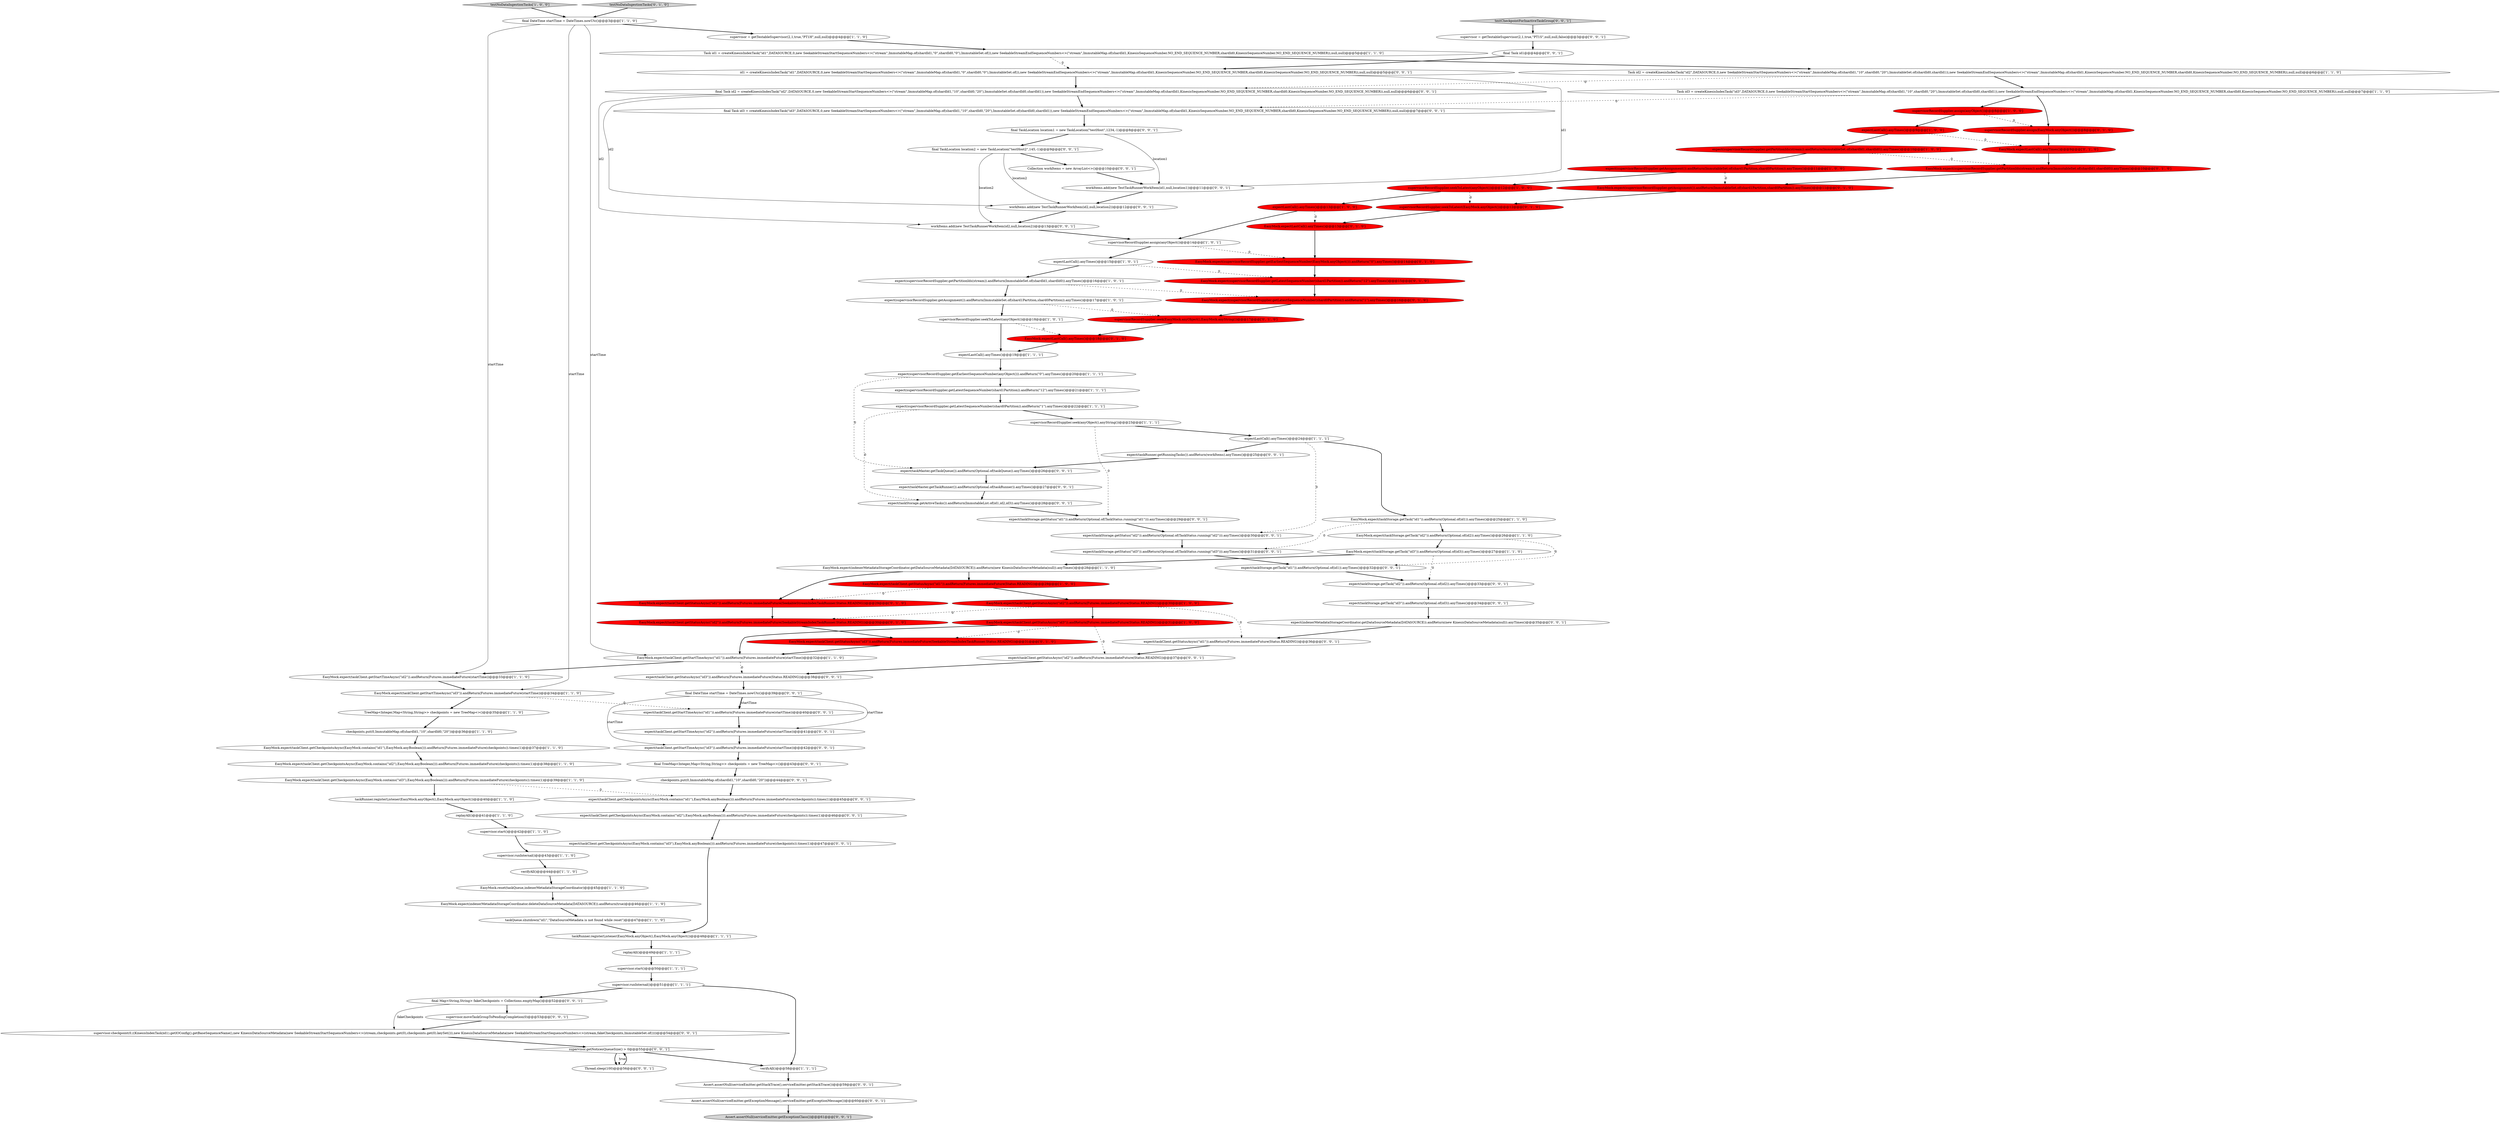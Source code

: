 digraph {
22 [style = filled, label = "expect(supervisorRecordSupplier.getPartitionIds(stream)).andReturn(ImmutableSet.of(shardId1,shardId0)).anyTimes()@@@10@@@['1', '0', '0']", fillcolor = red, shape = ellipse image = "AAA1AAABBB1BBB"];
16 [style = filled, label = "expect(supervisorRecordSupplier.getLatestSequenceNumber(shard1Partition)).andReturn(\"12\").anyTimes()@@@21@@@['1', '1', '1']", fillcolor = white, shape = ellipse image = "AAA0AAABBB1BBB"];
59 [style = filled, label = "EasyMock.expect(taskClient.getStatusAsync(\"id1\")).andReturn(Futures.immediateFuture(SeekableStreamIndexTaskRunner.Status.READING))@@@29@@@['0', '1', '0']", fillcolor = red, shape = ellipse image = "AAA1AAABBB2BBB"];
91 [style = filled, label = "expect(taskClient.getStatusAsync(\"id2\")).andReturn(Futures.immediateFuture(Status.READING))@@@37@@@['0', '0', '1']", fillcolor = white, shape = ellipse image = "AAA0AAABBB3BBB"];
20 [style = filled, label = "EasyMock.expect(taskClient.getCheckpointsAsync(EasyMock.contains(\"id1\"),EasyMock.anyBoolean())).andReturn(Futures.immediateFuture(checkpoints)).times(1)@@@37@@@['1', '1', '0']", fillcolor = white, shape = ellipse image = "AAA0AAABBB1BBB"];
107 [style = filled, label = "final Map<String,String> fakeCheckpoints = Collections.emptyMap()@@@52@@@['0', '0', '1']", fillcolor = white, shape = ellipse image = "AAA0AAABBB3BBB"];
106 [style = filled, label = "expect(taskStorage.getStatus(\"id1\")).andReturn(Optional.of(TaskStatus.running(\"id1\"))).anyTimes()@@@29@@@['0', '0', '1']", fillcolor = white, shape = ellipse image = "AAA0AAABBB3BBB"];
75 [style = filled, label = "expect(taskMaster.getTaskRunner()).andReturn(Optional.of(taskRunner)).anyTimes()@@@27@@@['0', '0', '1']", fillcolor = white, shape = ellipse image = "AAA0AAABBB3BBB"];
101 [style = filled, label = "Assert.assertNull(serviceEmitter.getExceptionMessage(),serviceEmitter.getExceptionMessage())@@@60@@@['0', '0', '1']", fillcolor = white, shape = ellipse image = "AAA0AAABBB3BBB"];
44 [style = filled, label = "testNoDataIngestionTasks['1', '0', '0']", fillcolor = lightgray, shape = diamond image = "AAA0AAABBB1BBB"];
73 [style = filled, label = "Assert.assertNull(serviceEmitter.getStackTrace(),serviceEmitter.getStackTrace())@@@59@@@['0', '0', '1']", fillcolor = white, shape = ellipse image = "AAA0AAABBB3BBB"];
80 [style = filled, label = "final TreeMap<Integer,Map<String,String>> checkpoints = new TreeMap<>()@@@43@@@['0', '0', '1']", fillcolor = white, shape = ellipse image = "AAA0AAABBB3BBB"];
2 [style = filled, label = "taskRunner.registerListener(EasyMock.anyObject(),EasyMock.anyObject())@@@40@@@['1', '1', '0']", fillcolor = white, shape = ellipse image = "AAA0AAABBB1BBB"];
23 [style = filled, label = "EasyMock.reset(taskQueue,indexerMetadataStorageCoordinator)@@@45@@@['1', '1', '0']", fillcolor = white, shape = ellipse image = "AAA0AAABBB1BBB"];
78 [style = filled, label = "final Task id3 = createKinesisIndexTask(\"id3\",DATASOURCE,0,new SeekableStreamStartSequenceNumbers<>(\"stream\",ImmutableMap.of(shardId1,\"10\",shardId0,\"20\"),ImmutableSet.of(shardId0,shardId1)),new SeekableStreamEndSequenceNumbers<>(\"stream\",ImmutableMap.of(shardId1,KinesisSequenceNumber.NO_END_SEQUENCE_NUMBER,shardId0,KinesisSequenceNumber.NO_END_SEQUENCE_NUMBER)),null,null)@@@7@@@['0', '0', '1']", fillcolor = white, shape = ellipse image = "AAA0AAABBB3BBB"];
48 [style = filled, label = "supervisor.start()@@@42@@@['1', '1', '0']", fillcolor = white, shape = ellipse image = "AAA0AAABBB1BBB"];
76 [style = filled, label = "workItems.add(new TestTaskRunnerWorkItem(id1,null,location1))@@@11@@@['0', '0', '1']", fillcolor = white, shape = ellipse image = "AAA0AAABBB3BBB"];
25 [style = filled, label = "EasyMock.expect(taskClient.getCheckpointsAsync(EasyMock.contains(\"id3\"),EasyMock.anyBoolean())).andReturn(Futures.immediateFuture(checkpoints)).times(1)@@@39@@@['1', '1', '0']", fillcolor = white, shape = ellipse image = "AAA0AAABBB1BBB"];
71 [style = filled, label = "expect(taskClient.getCheckpointsAsync(EasyMock.contains(\"id1\"),EasyMock.anyBoolean())).andReturn(Futures.immediateFuture(checkpoints)).times(1)@@@45@@@['0', '0', '1']", fillcolor = white, shape = ellipse image = "AAA0AAABBB3BBB"];
94 [style = filled, label = "expect(taskClient.getStatusAsync(\"id1\")).andReturn(Futures.immediateFuture(Status.READING))@@@36@@@['0', '0', '1']", fillcolor = white, shape = ellipse image = "AAA0AAABBB3BBB"];
62 [style = filled, label = "supervisorRecordSupplier.assign(EasyMock.anyObject())@@@8@@@['0', '1', '0']", fillcolor = red, shape = ellipse image = "AAA1AAABBB2BBB"];
56 [style = filled, label = "EasyMock.expect(supervisorRecordSupplier.getEarliestSequenceNumber(EasyMock.anyObject())).andReturn(\"0\").anyTimes()@@@14@@@['0', '1', '0']", fillcolor = red, shape = ellipse image = "AAA1AAABBB2BBB"];
102 [style = filled, label = "expect(taskStorage.getTask(\"id2\")).andReturn(Optional.of(id2)).anyTimes()@@@33@@@['0', '0', '1']", fillcolor = white, shape = ellipse image = "AAA0AAABBB3BBB"];
46 [style = filled, label = "TreeMap<Integer,Map<String,String>> checkpoints = new TreeMap<>()@@@35@@@['1', '1', '0']", fillcolor = white, shape = ellipse image = "AAA0AAABBB1BBB"];
89 [style = filled, label = "testCheckpointForInactiveTaskGroup['0', '0', '1']", fillcolor = lightgray, shape = diamond image = "AAA0AAABBB3BBB"];
58 [style = filled, label = "EasyMock.expect(supervisorRecordSupplier.getAssignment()).andReturn(ImmutableSet.of(shard1Partition,shard0Partition)).anyTimes()@@@11@@@['0', '1', '0']", fillcolor = red, shape = ellipse image = "AAA1AAABBB2BBB"];
81 [style = filled, label = "supervisor.moveTaskGroupToPendingCompletion(0)@@@53@@@['0', '0', '1']", fillcolor = white, shape = ellipse image = "AAA0AAABBB3BBB"];
42 [style = filled, label = "supervisor.runInternal()@@@43@@@['1', '1', '0']", fillcolor = white, shape = ellipse image = "AAA0AAABBB1BBB"];
90 [style = filled, label = "final DateTime startTime = DateTimes.nowUtc()@@@39@@@['0', '0', '1']", fillcolor = white, shape = ellipse image = "AAA0AAABBB3BBB"];
103 [style = filled, label = "Assert.assertNull(serviceEmitter.getExceptionClass())@@@61@@@['0', '0', '1']", fillcolor = lightgray, shape = ellipse image = "AAA0AAABBB3BBB"];
37 [style = filled, label = "Task id2 = createKinesisIndexTask(\"id2\",DATASOURCE,0,new SeekableStreamStartSequenceNumbers<>(\"stream\",ImmutableMap.of(shardId1,\"10\",shardId0,\"20\"),ImmutableSet.of(shardId0,shardId1)),new SeekableStreamEndSequenceNumbers<>(\"stream\",ImmutableMap.of(shardId1,KinesisSequenceNumber.NO_END_SEQUENCE_NUMBER,shardId0,KinesisSequenceNumber.NO_END_SEQUENCE_NUMBER)),null,null)@@@6@@@['1', '1', '0']", fillcolor = white, shape = ellipse image = "AAA0AAABBB1BBB"];
43 [style = filled, label = "taskQueue.shutdown(\"id1\",\"DataSourceMetadata is not found while reset\")@@@47@@@['1', '1', '0']", fillcolor = white, shape = ellipse image = "AAA0AAABBB1BBB"];
8 [style = filled, label = "expectLastCall().anyTimes()@@@9@@@['1', '0', '0']", fillcolor = red, shape = ellipse image = "AAA1AAABBB1BBB"];
51 [style = filled, label = "EasyMock.expect(supervisorRecordSupplier.getLatestSequenceNumber(shard0Partition)).andReturn(\"1\").anyTimes()@@@16@@@['0', '1', '0']", fillcolor = red, shape = ellipse image = "AAA1AAABBB2BBB"];
63 [style = filled, label = "EasyMock.expect(supervisorRecordSupplier.getLatestSequenceNumber(shard1Partition)).andReturn(\"12\").anyTimes()@@@15@@@['0', '1', '0']", fillcolor = red, shape = ellipse image = "AAA1AAABBB2BBB"];
36 [style = filled, label = "EasyMock.expect(indexerMetadataStorageCoordinator.getDataSourceMetadata(DATASOURCE)).andReturn(new KinesisDataSourceMetadata(null)).anyTimes()@@@28@@@['1', '1', '0']", fillcolor = white, shape = ellipse image = "AAA0AAABBB1BBB"];
100 [style = filled, label = "expect(taskMaster.getTaskQueue()).andReturn(Optional.of(taskQueue)).anyTimes()@@@26@@@['0', '0', '1']", fillcolor = white, shape = ellipse image = "AAA0AAABBB3BBB"];
3 [style = filled, label = "Task id1 = createKinesisIndexTask(\"id1\",DATASOURCE,0,new SeekableStreamStartSequenceNumbers<>(\"stream\",ImmutableMap.of(shardId1,\"0\",shardId0,\"0\"),ImmutableSet.of()),new SeekableStreamEndSequenceNumbers<>(\"stream\",ImmutableMap.of(shardId1,KinesisSequenceNumber.NO_END_SEQUENCE_NUMBER,shardId0,KinesisSequenceNumber.NO_END_SEQUENCE_NUMBER)),null,null)@@@5@@@['1', '1', '0']", fillcolor = white, shape = ellipse image = "AAA0AAABBB1BBB"];
5 [style = filled, label = "supervisorRecordSupplier.seekToLatest(anyObject())@@@18@@@['1', '0', '1']", fillcolor = white, shape = ellipse image = "AAA0AAABBB1BBB"];
11 [style = filled, label = "taskRunner.registerListener(EasyMock.anyObject(),EasyMock.anyObject())@@@48@@@['1', '1', '1']", fillcolor = white, shape = ellipse image = "AAA0AAABBB1BBB"];
47 [style = filled, label = "final DateTime startTime = DateTimes.nowUtc()@@@3@@@['1', '1', '0']", fillcolor = white, shape = ellipse image = "AAA0AAABBB1BBB"];
33 [style = filled, label = "Task id3 = createKinesisIndexTask(\"id3\",DATASOURCE,0,new SeekableStreamStartSequenceNumbers<>(\"stream\",ImmutableMap.of(shardId1,\"10\",shardId0,\"20\"),ImmutableSet.of(shardId0,shardId1)),new SeekableStreamEndSequenceNumbers<>(\"stream\",ImmutableMap.of(shardId1,KinesisSequenceNumber.NO_END_SEQUENCE_NUMBER,shardId0,KinesisSequenceNumber.NO_END_SEQUENCE_NUMBER)),null,null)@@@7@@@['1', '1', '0']", fillcolor = white, shape = ellipse image = "AAA0AAABBB1BBB"];
92 [style = filled, label = "expect(taskRunner.getRunningTasks()).andReturn(workItems).anyTimes()@@@25@@@['0', '0', '1']", fillcolor = white, shape = ellipse image = "AAA0AAABBB3BBB"];
87 [style = filled, label = "final Task id2 = createKinesisIndexTask(\"id2\",DATASOURCE,0,new SeekableStreamStartSequenceNumbers<>(\"stream\",ImmutableMap.of(shardId1,\"10\",shardId0,\"20\"),ImmutableSet.of(shardId0,shardId1)),new SeekableStreamEndSequenceNumbers<>(\"stream\",ImmutableMap.of(shardId1,KinesisSequenceNumber.NO_END_SEQUENCE_NUMBER,shardId0,KinesisSequenceNumber.NO_END_SEQUENCE_NUMBER)),null,null)@@@6@@@['0', '0', '1']", fillcolor = white, shape = ellipse image = "AAA0AAABBB3BBB"];
40 [style = filled, label = "expectLastCall().anyTimes()@@@19@@@['1', '1', '1']", fillcolor = white, shape = ellipse image = "AAA0AAABBB1BBB"];
99 [style = filled, label = "checkpoints.put(0,ImmutableMap.of(shardId1,\"10\",shardId0,\"20\"))@@@44@@@['0', '0', '1']", fillcolor = white, shape = ellipse image = "AAA0AAABBB3BBB"];
104 [style = filled, label = "workItems.add(new TestTaskRunnerWorkItem(id2,null,location2))@@@12@@@['0', '0', '1']", fillcolor = white, shape = ellipse image = "AAA0AAABBB3BBB"];
13 [style = filled, label = "supervisorRecordSupplier.seek(anyObject(),anyString())@@@23@@@['1', '1', '1']", fillcolor = white, shape = ellipse image = "AAA0AAABBB1BBB"];
30 [style = filled, label = "expect(supervisorRecordSupplier.getAssignment()).andReturn(ImmutableSet.of(shard1Partition,shard0Partition)).anyTimes()@@@11@@@['1', '0', '0']", fillcolor = red, shape = ellipse image = "AAA1AAABBB1BBB"];
53 [style = filled, label = "EasyMock.expectLastCall().anyTimes()@@@18@@@['0', '1', '0']", fillcolor = red, shape = ellipse image = "AAA1AAABBB2BBB"];
4 [style = filled, label = "supervisorRecordSupplier.assign(anyObject())@@@14@@@['1', '0', '1']", fillcolor = white, shape = ellipse image = "AAA0AAABBB1BBB"];
85 [style = filled, label = "supervisor.getNoticesQueueSize() > 0@@@55@@@['0', '0', '1']", fillcolor = white, shape = diamond image = "AAA0AAABBB3BBB"];
98 [style = filled, label = "expect(taskClient.getStatusAsync(\"id3\")).andReturn(Futures.immediateFuture(Status.READING))@@@38@@@['0', '0', '1']", fillcolor = white, shape = ellipse image = "AAA0AAABBB3BBB"];
60 [style = filled, label = "EasyMock.expect(taskClient.getStatusAsync(\"id3\")).andReturn(Futures.immediateFuture(SeekableStreamIndexTaskRunner.Status.READING))@@@31@@@['0', '1', '0']", fillcolor = red, shape = ellipse image = "AAA1AAABBB2BBB"];
32 [style = filled, label = "EasyMock.expect(taskClient.getStatusAsync(\"id3\")).andReturn(Futures.immediateFuture(Status.READING))@@@31@@@['1', '0', '0']", fillcolor = red, shape = ellipse image = "AAA1AAABBB1BBB"];
12 [style = filled, label = "supervisor.runInternal()@@@51@@@['1', '1', '1']", fillcolor = white, shape = ellipse image = "AAA0AAABBB1BBB"];
54 [style = filled, label = "EasyMock.expect(supervisorRecordSupplier.getPartitionIds(stream)).andReturn(ImmutableSet.of(shardId1,shardId0)).anyTimes()@@@10@@@['0', '1', '0']", fillcolor = red, shape = ellipse image = "AAA1AAABBB2BBB"];
10 [style = filled, label = "EasyMock.expect(taskClient.getStartTimeAsync(\"id2\")).andReturn(Futures.immediateFuture(startTime))@@@33@@@['1', '1', '0']", fillcolor = white, shape = ellipse image = "AAA0AAABBB1BBB"];
26 [style = filled, label = "expectLastCall().anyTimes()@@@24@@@['1', '1', '1']", fillcolor = white, shape = ellipse image = "AAA0AAABBB1BBB"];
84 [style = filled, label = "supervisor.checkpoint(0,((KinesisIndexTask)id1).getIOConfig().getBaseSequenceName(),new KinesisDataSourceMetadata(new SeekableStreamStartSequenceNumbers<>(stream,checkpoints.get(0),checkpoints.get(0).keySet())),new KinesisDataSourceMetadata(new SeekableStreamStartSequenceNumbers<>(stream,fakeCheckpoints,ImmutableSet.of())))@@@54@@@['0', '0', '1']", fillcolor = white, shape = ellipse image = "AAA0AAABBB3BBB"];
95 [style = filled, label = "expect(taskClient.getStartTimeAsync(\"id2\")).andReturn(Futures.immediateFuture(startTime))@@@41@@@['0', '0', '1']", fillcolor = white, shape = ellipse image = "AAA0AAABBB3BBB"];
79 [style = filled, label = "expect(taskStorage.getTask(\"id1\")).andReturn(Optional.of(id1)).anyTimes()@@@32@@@['0', '0', '1']", fillcolor = white, shape = ellipse image = "AAA0AAABBB3BBB"];
86 [style = filled, label = "Thread.sleep(100)@@@56@@@['0', '0', '1']", fillcolor = white, shape = ellipse image = "AAA0AAABBB3BBB"];
24 [style = filled, label = "verifyAll()@@@58@@@['1', '1', '1']", fillcolor = white, shape = ellipse image = "AAA0AAABBB1BBB"];
27 [style = filled, label = "EasyMock.expect(taskStorage.getTask(\"id3\")).andReturn(Optional.of(id3)).anyTimes()@@@27@@@['1', '1', '0']", fillcolor = white, shape = ellipse image = "AAA0AAABBB1BBB"];
77 [style = filled, label = "supervisor = getTestableSupervisor(2,1,true,\"PT1S\",null,null,false)@@@3@@@['0', '0', '1']", fillcolor = white, shape = ellipse image = "AAA0AAABBB3BBB"];
29 [style = filled, label = "EasyMock.expect(taskClient.getStartTimeAsync(\"id3\")).andReturn(Futures.immediateFuture(startTime))@@@34@@@['1', '1', '0']", fillcolor = white, shape = ellipse image = "AAA0AAABBB1BBB"];
69 [style = filled, label = "final Task id1@@@4@@@['0', '0', '1']", fillcolor = white, shape = ellipse image = "AAA0AAABBB3BBB"];
19 [style = filled, label = "supervisorRecordSupplier.assign(anyObject())@@@8@@@['1', '0', '0']", fillcolor = red, shape = ellipse image = "AAA1AAABBB1BBB"];
28 [style = filled, label = "expect(supervisorRecordSupplier.getEarliestSequenceNumber(anyObject())).andReturn(\"0\").anyTimes()@@@20@@@['1', '1', '1']", fillcolor = white, shape = ellipse image = "AAA0AAABBB1BBB"];
70 [style = filled, label = "expect(taskStorage.getStatus(\"id2\")).andReturn(Optional.of(TaskStatus.running(\"id2\"))).anyTimes()@@@30@@@['0', '0', '1']", fillcolor = white, shape = ellipse image = "AAA0AAABBB3BBB"];
6 [style = filled, label = "expectLastCall().anyTimes()@@@13@@@['1', '0', '0']", fillcolor = red, shape = ellipse image = "AAA1AAABBB1BBB"];
14 [style = filled, label = "EasyMock.expect(taskClient.getCheckpointsAsync(EasyMock.contains(\"id2\"),EasyMock.anyBoolean())).andReturn(Futures.immediateFuture(checkpoints)).times(1)@@@38@@@['1', '1', '0']", fillcolor = white, shape = ellipse image = "AAA0AAABBB1BBB"];
55 [style = filled, label = "supervisorRecordSupplier.seekToLatest(EasyMock.anyObject())@@@12@@@['0', '1', '0']", fillcolor = red, shape = ellipse image = "AAA1AAABBB2BBB"];
15 [style = filled, label = "verifyAll()@@@44@@@['1', '1', '0']", fillcolor = white, shape = ellipse image = "AAA0AAABBB1BBB"];
1 [style = filled, label = "expect(supervisorRecordSupplier.getPartitionIds(stream)).andReturn(ImmutableSet.of(shardId1,shardId0)).anyTimes()@@@16@@@['1', '0', '1']", fillcolor = white, shape = ellipse image = "AAA0AAABBB1BBB"];
64 [style = filled, label = "EasyMock.expectLastCall().anyTimes()@@@9@@@['0', '1', '0']", fillcolor = red, shape = ellipse image = "AAA1AAABBB2BBB"];
97 [style = filled, label = "expect(taskClient.getStartTimeAsync(\"id1\")).andReturn(Futures.immediateFuture(startTime))@@@40@@@['0', '0', '1']", fillcolor = white, shape = ellipse image = "AAA0AAABBB3BBB"];
65 [style = filled, label = "supervisorRecordSupplier.seek(EasyMock.anyObject(),EasyMock.anyString())@@@17@@@['0', '1', '0']", fillcolor = red, shape = ellipse image = "AAA1AAABBB2BBB"];
41 [style = filled, label = "supervisor = getTestableSupervisor(2,1,true,\"PT1H\",null,null)@@@4@@@['1', '1', '0']", fillcolor = white, shape = ellipse image = "AAA0AAABBB1BBB"];
0 [style = filled, label = "expect(supervisorRecordSupplier.getLatestSequenceNumber(shard0Partition)).andReturn(\"1\").anyTimes()@@@22@@@['1', '1', '1']", fillcolor = white, shape = ellipse image = "AAA0AAABBB1BBB"];
105 [style = filled, label = "expect(taskClient.getStartTimeAsync(\"id3\")).andReturn(Futures.immediateFuture(startTime))@@@42@@@['0', '0', '1']", fillcolor = white, shape = ellipse image = "AAA0AAABBB3BBB"];
31 [style = filled, label = "expectLastCall().anyTimes()@@@15@@@['1', '0', '1']", fillcolor = white, shape = ellipse image = "AAA0AAABBB1BBB"];
72 [style = filled, label = "Collection workItems = new ArrayList<>()@@@10@@@['0', '0', '1']", fillcolor = white, shape = ellipse image = "AAA0AAABBB3BBB"];
66 [style = filled, label = "expect(indexerMetadataStorageCoordinator.getDataSourceMetadata(DATASOURCE)).andReturn(new KinesisDataSourceMetadata(null)).anyTimes()@@@35@@@['0', '0', '1']", fillcolor = white, shape = ellipse image = "AAA0AAABBB3BBB"];
18 [style = filled, label = "EasyMock.expect(indexerMetadataStorageCoordinator.deleteDataSourceMetadata(DATASOURCE)).andReturn(true)@@@46@@@['1', '1', '0']", fillcolor = white, shape = ellipse image = "AAA0AAABBB1BBB"];
45 [style = filled, label = "supervisorRecordSupplier.seekToLatest(anyObject())@@@12@@@['1', '0', '0']", fillcolor = red, shape = ellipse image = "AAA1AAABBB1BBB"];
34 [style = filled, label = "replayAll()@@@49@@@['1', '1', '1']", fillcolor = white, shape = ellipse image = "AAA0AAABBB1BBB"];
93 [style = filled, label = "expect(taskStorage.getStatus(\"id3\")).andReturn(Optional.of(TaskStatus.running(\"id3\"))).anyTimes()@@@31@@@['0', '0', '1']", fillcolor = white, shape = ellipse image = "AAA0AAABBB3BBB"];
17 [style = filled, label = "EasyMock.expect(taskClient.getStatusAsync(\"id1\")).andReturn(Futures.immediateFuture(Status.READING))@@@29@@@['1', '0', '0']", fillcolor = red, shape = ellipse image = "AAA1AAABBB1BBB"];
49 [style = filled, label = "expect(supervisorRecordSupplier.getAssignment()).andReturn(ImmutableSet.of(shard1Partition,shard0Partition)).anyTimes()@@@17@@@['1', '0', '1']", fillcolor = white, shape = ellipse image = "AAA0AAABBB1BBB"];
67 [style = filled, label = "expect(taskClient.getCheckpointsAsync(EasyMock.contains(\"id2\"),EasyMock.anyBoolean())).andReturn(Futures.immediateFuture(checkpoints)).times(1)@@@46@@@['0', '0', '1']", fillcolor = white, shape = ellipse image = "AAA0AAABBB3BBB"];
74 [style = filled, label = "final TaskLocation location2 = new TaskLocation(\"testHost2\",145,-1)@@@9@@@['0', '0', '1']", fillcolor = white, shape = ellipse image = "AAA0AAABBB3BBB"];
38 [style = filled, label = "EasyMock.expect(taskClient.getStartTimeAsync(\"id1\")).andReturn(Futures.immediateFuture(startTime))@@@32@@@['1', '1', '0']", fillcolor = white, shape = ellipse image = "AAA0AAABBB1BBB"];
7 [style = filled, label = "EasyMock.expect(taskStorage.getTask(\"id1\")).andReturn(Optional.of(id1)).anyTimes()@@@25@@@['1', '1', '0']", fillcolor = white, shape = ellipse image = "AAA0AAABBB1BBB"];
61 [style = filled, label = "EasyMock.expectLastCall().anyTimes()@@@13@@@['0', '1', '0']", fillcolor = red, shape = ellipse image = "AAA1AAABBB2BBB"];
57 [style = filled, label = "testNoDataIngestionTasks['0', '1', '0']", fillcolor = lightgray, shape = diamond image = "AAA0AAABBB2BBB"];
52 [style = filled, label = "EasyMock.expect(taskClient.getStatusAsync(\"id2\")).andReturn(Futures.immediateFuture(SeekableStreamIndexTaskRunner.Status.READING))@@@30@@@['0', '1', '0']", fillcolor = red, shape = ellipse image = "AAA1AAABBB2BBB"];
9 [style = filled, label = "EasyMock.expect(taskStorage.getTask(\"id2\")).andReturn(Optional.of(id2)).anyTimes()@@@26@@@['1', '1', '0']", fillcolor = white, shape = ellipse image = "AAA0AAABBB1BBB"];
108 [style = filled, label = "expect(taskClient.getCheckpointsAsync(EasyMock.contains(\"id3\"),EasyMock.anyBoolean())).andReturn(Futures.immediateFuture(checkpoints)).times(1)@@@47@@@['0', '0', '1']", fillcolor = white, shape = ellipse image = "AAA0AAABBB3BBB"];
21 [style = filled, label = "supervisor.start()@@@50@@@['1', '1', '1']", fillcolor = white, shape = ellipse image = "AAA0AAABBB1BBB"];
39 [style = filled, label = "EasyMock.expect(taskClient.getStatusAsync(\"id2\")).andReturn(Futures.immediateFuture(Status.READING))@@@30@@@['1', '0', '0']", fillcolor = red, shape = ellipse image = "AAA1AAABBB1BBB"];
83 [style = filled, label = "expect(taskStorage.getActiveTasks()).andReturn(ImmutableList.of(id1,id2,id3)).anyTimes()@@@28@@@['0', '0', '1']", fillcolor = white, shape = ellipse image = "AAA0AAABBB3BBB"];
35 [style = filled, label = "checkpoints.put(0,ImmutableMap.of(shardId1,\"10\",shardId0,\"20\"))@@@36@@@['1', '1', '0']", fillcolor = white, shape = ellipse image = "AAA0AAABBB1BBB"];
82 [style = filled, label = "workItems.add(new TestTaskRunnerWorkItem(id2,null,location2))@@@13@@@['0', '0', '1']", fillcolor = white, shape = ellipse image = "AAA0AAABBB3BBB"];
50 [style = filled, label = "replayAll()@@@41@@@['1', '1', '0']", fillcolor = white, shape = ellipse image = "AAA0AAABBB1BBB"];
68 [style = filled, label = "expect(taskStorage.getTask(\"id3\")).andReturn(Optional.of(id3)).anyTimes()@@@34@@@['0', '0', '1']", fillcolor = white, shape = ellipse image = "AAA0AAABBB3BBB"];
96 [style = filled, label = "id1 = createKinesisIndexTask(\"id1\",DATASOURCE,0,new SeekableStreamStartSequenceNumbers<>(\"stream\",ImmutableMap.of(shardId1,\"0\",shardId0,\"0\"),ImmutableSet.of()),new SeekableStreamEndSequenceNumbers<>(\"stream\",ImmutableMap.of(shardId1,KinesisSequenceNumber.NO_END_SEQUENCE_NUMBER,shardId0,KinesisSequenceNumber.NO_END_SEQUENCE_NUMBER)),null,null)@@@5@@@['0', '0', '1']", fillcolor = white, shape = ellipse image = "AAA0AAABBB3BBB"];
88 [style = filled, label = "final TaskLocation location1 = new TaskLocation(\"testHost\",1234,-1)@@@8@@@['0', '0', '1']", fillcolor = white, shape = ellipse image = "AAA0AAABBB3BBB"];
75->83 [style = bold, label=""];
36->59 [style = bold, label=""];
4->56 [style = dashed, label="0"];
49->65 [style = dashed, label="0"];
16->0 [style = bold, label=""];
96->76 [style = solid, label="id1"];
14->25 [style = bold, label=""];
17->59 [style = dashed, label="0"];
0->13 [style = bold, label=""];
61->56 [style = bold, label=""];
74->72 [style = bold, label=""];
31->63 [style = dashed, label="0"];
68->66 [style = bold, label=""];
24->73 [style = bold, label=""];
69->96 [style = bold, label=""];
31->1 [style = bold, label=""];
85->86 [style = bold, label=""];
98->90 [style = bold, label=""];
22->30 [style = bold, label=""];
96->87 [style = bold, label=""];
92->100 [style = bold, label=""];
70->93 [style = bold, label=""];
7->9 [style = bold, label=""];
108->11 [style = bold, label=""];
47->10 [style = solid, label="startTime"];
71->67 [style = bold, label=""];
52->60 [style = bold, label=""];
45->6 [style = bold, label=""];
79->102 [style = bold, label=""];
47->38 [style = solid, label="startTime"];
28->100 [style = dashed, label="0"];
91->98 [style = bold, label=""];
29->46 [style = bold, label=""];
93->79 [style = bold, label=""];
9->79 [style = dashed, label="0"];
36->17 [style = bold, label=""];
37->33 [style = bold, label=""];
102->68 [style = bold, label=""];
85->24 [style = bold, label=""];
44->47 [style = bold, label=""];
19->62 [style = dashed, label="0"];
3->96 [style = dashed, label="0"];
39->52 [style = dashed, label="0"];
29->97 [style = dashed, label="0"];
42->15 [style = bold, label=""];
8->64 [style = dashed, label="0"];
39->94 [style = dashed, label="0"];
26->7 [style = bold, label=""];
37->87 [style = dashed, label="0"];
63->51 [style = bold, label=""];
35->20 [style = bold, label=""];
104->82 [style = bold, label=""];
25->71 [style = dashed, label="0"];
1->49 [style = bold, label=""];
20->14 [style = bold, label=""];
12->107 [style = bold, label=""];
25->2 [style = bold, label=""];
54->58 [style = bold, label=""];
8->22 [style = bold, label=""];
94->91 [style = bold, label=""];
43->11 [style = bold, label=""];
105->80 [style = bold, label=""];
6->4 [style = bold, label=""];
26->70 [style = dashed, label="0"];
17->39 [style = bold, label=""];
47->41 [style = bold, label=""];
33->78 [style = dashed, label="0"];
65->53 [style = bold, label=""];
49->5 [style = bold, label=""];
82->4 [style = bold, label=""];
107->84 [style = solid, label="fakeCheckpoints"];
22->54 [style = dashed, label="0"];
90->97 [style = bold, label=""];
78->88 [style = bold, label=""];
27->102 [style = dashed, label="0"];
90->97 [style = solid, label="startTime"];
101->103 [style = bold, label=""];
3->37 [style = bold, label=""];
90->105 [style = solid, label="startTime"];
6->61 [style = dashed, label="0"];
106->70 [style = bold, label=""];
99->71 [style = bold, label=""];
73->101 [style = bold, label=""];
77->69 [style = bold, label=""];
53->40 [style = bold, label=""];
88->74 [style = bold, label=""];
87->104 [style = solid, label="id2"];
100->75 [style = bold, label=""];
1->51 [style = dashed, label="0"];
83->106 [style = bold, label=""];
12->24 [style = bold, label=""];
50->48 [style = bold, label=""];
45->55 [style = dashed, label="0"];
60->38 [style = bold, label=""];
55->61 [style = bold, label=""];
95->105 [style = bold, label=""];
21->12 [style = bold, label=""];
9->27 [style = bold, label=""];
85->86 [style = dotted, label="true"];
4->31 [style = bold, label=""];
97->95 [style = bold, label=""];
76->104 [style = bold, label=""];
80->99 [style = bold, label=""];
0->83 [style = dashed, label="0"];
74->104 [style = solid, label="location2"];
84->85 [style = bold, label=""];
13->26 [style = bold, label=""];
39->32 [style = bold, label=""];
47->29 [style = solid, label="startTime"];
46->35 [style = bold, label=""];
51->65 [style = bold, label=""];
88->76 [style = solid, label="location1"];
32->91 [style = dashed, label="0"];
89->77 [style = bold, label=""];
56->63 [style = bold, label=""];
33->19 [style = bold, label=""];
5->40 [style = bold, label=""];
57->47 [style = bold, label=""];
90->95 [style = solid, label="startTime"];
87->78 [style = bold, label=""];
23->18 [style = bold, label=""];
34->21 [style = bold, label=""];
81->84 [style = bold, label=""];
15->23 [style = bold, label=""];
27->36 [style = bold, label=""];
33->62 [style = bold, label=""];
38->10 [style = bold, label=""];
107->81 [style = bold, label=""];
13->106 [style = dashed, label="0"];
41->3 [style = bold, label=""];
59->52 [style = bold, label=""];
7->93 [style = dashed, label="0"];
40->28 [style = bold, label=""];
62->64 [style = bold, label=""];
64->54 [style = bold, label=""];
58->55 [style = bold, label=""];
74->82 [style = solid, label="location2"];
48->42 [style = bold, label=""];
38->98 [style = dashed, label="0"];
28->16 [style = bold, label=""];
2->50 [style = bold, label=""];
5->53 [style = dashed, label="0"];
19->8 [style = bold, label=""];
72->76 [style = bold, label=""];
26->92 [style = bold, label=""];
32->38 [style = bold, label=""];
32->60 [style = dashed, label="0"];
11->34 [style = bold, label=""];
86->85 [style = bold, label=""];
18->43 [style = bold, label=""];
10->29 [style = bold, label=""];
66->94 [style = bold, label=""];
30->58 [style = dashed, label="0"];
87->82 [style = solid, label="id2"];
67->108 [style = bold, label=""];
30->45 [style = bold, label=""];
}
